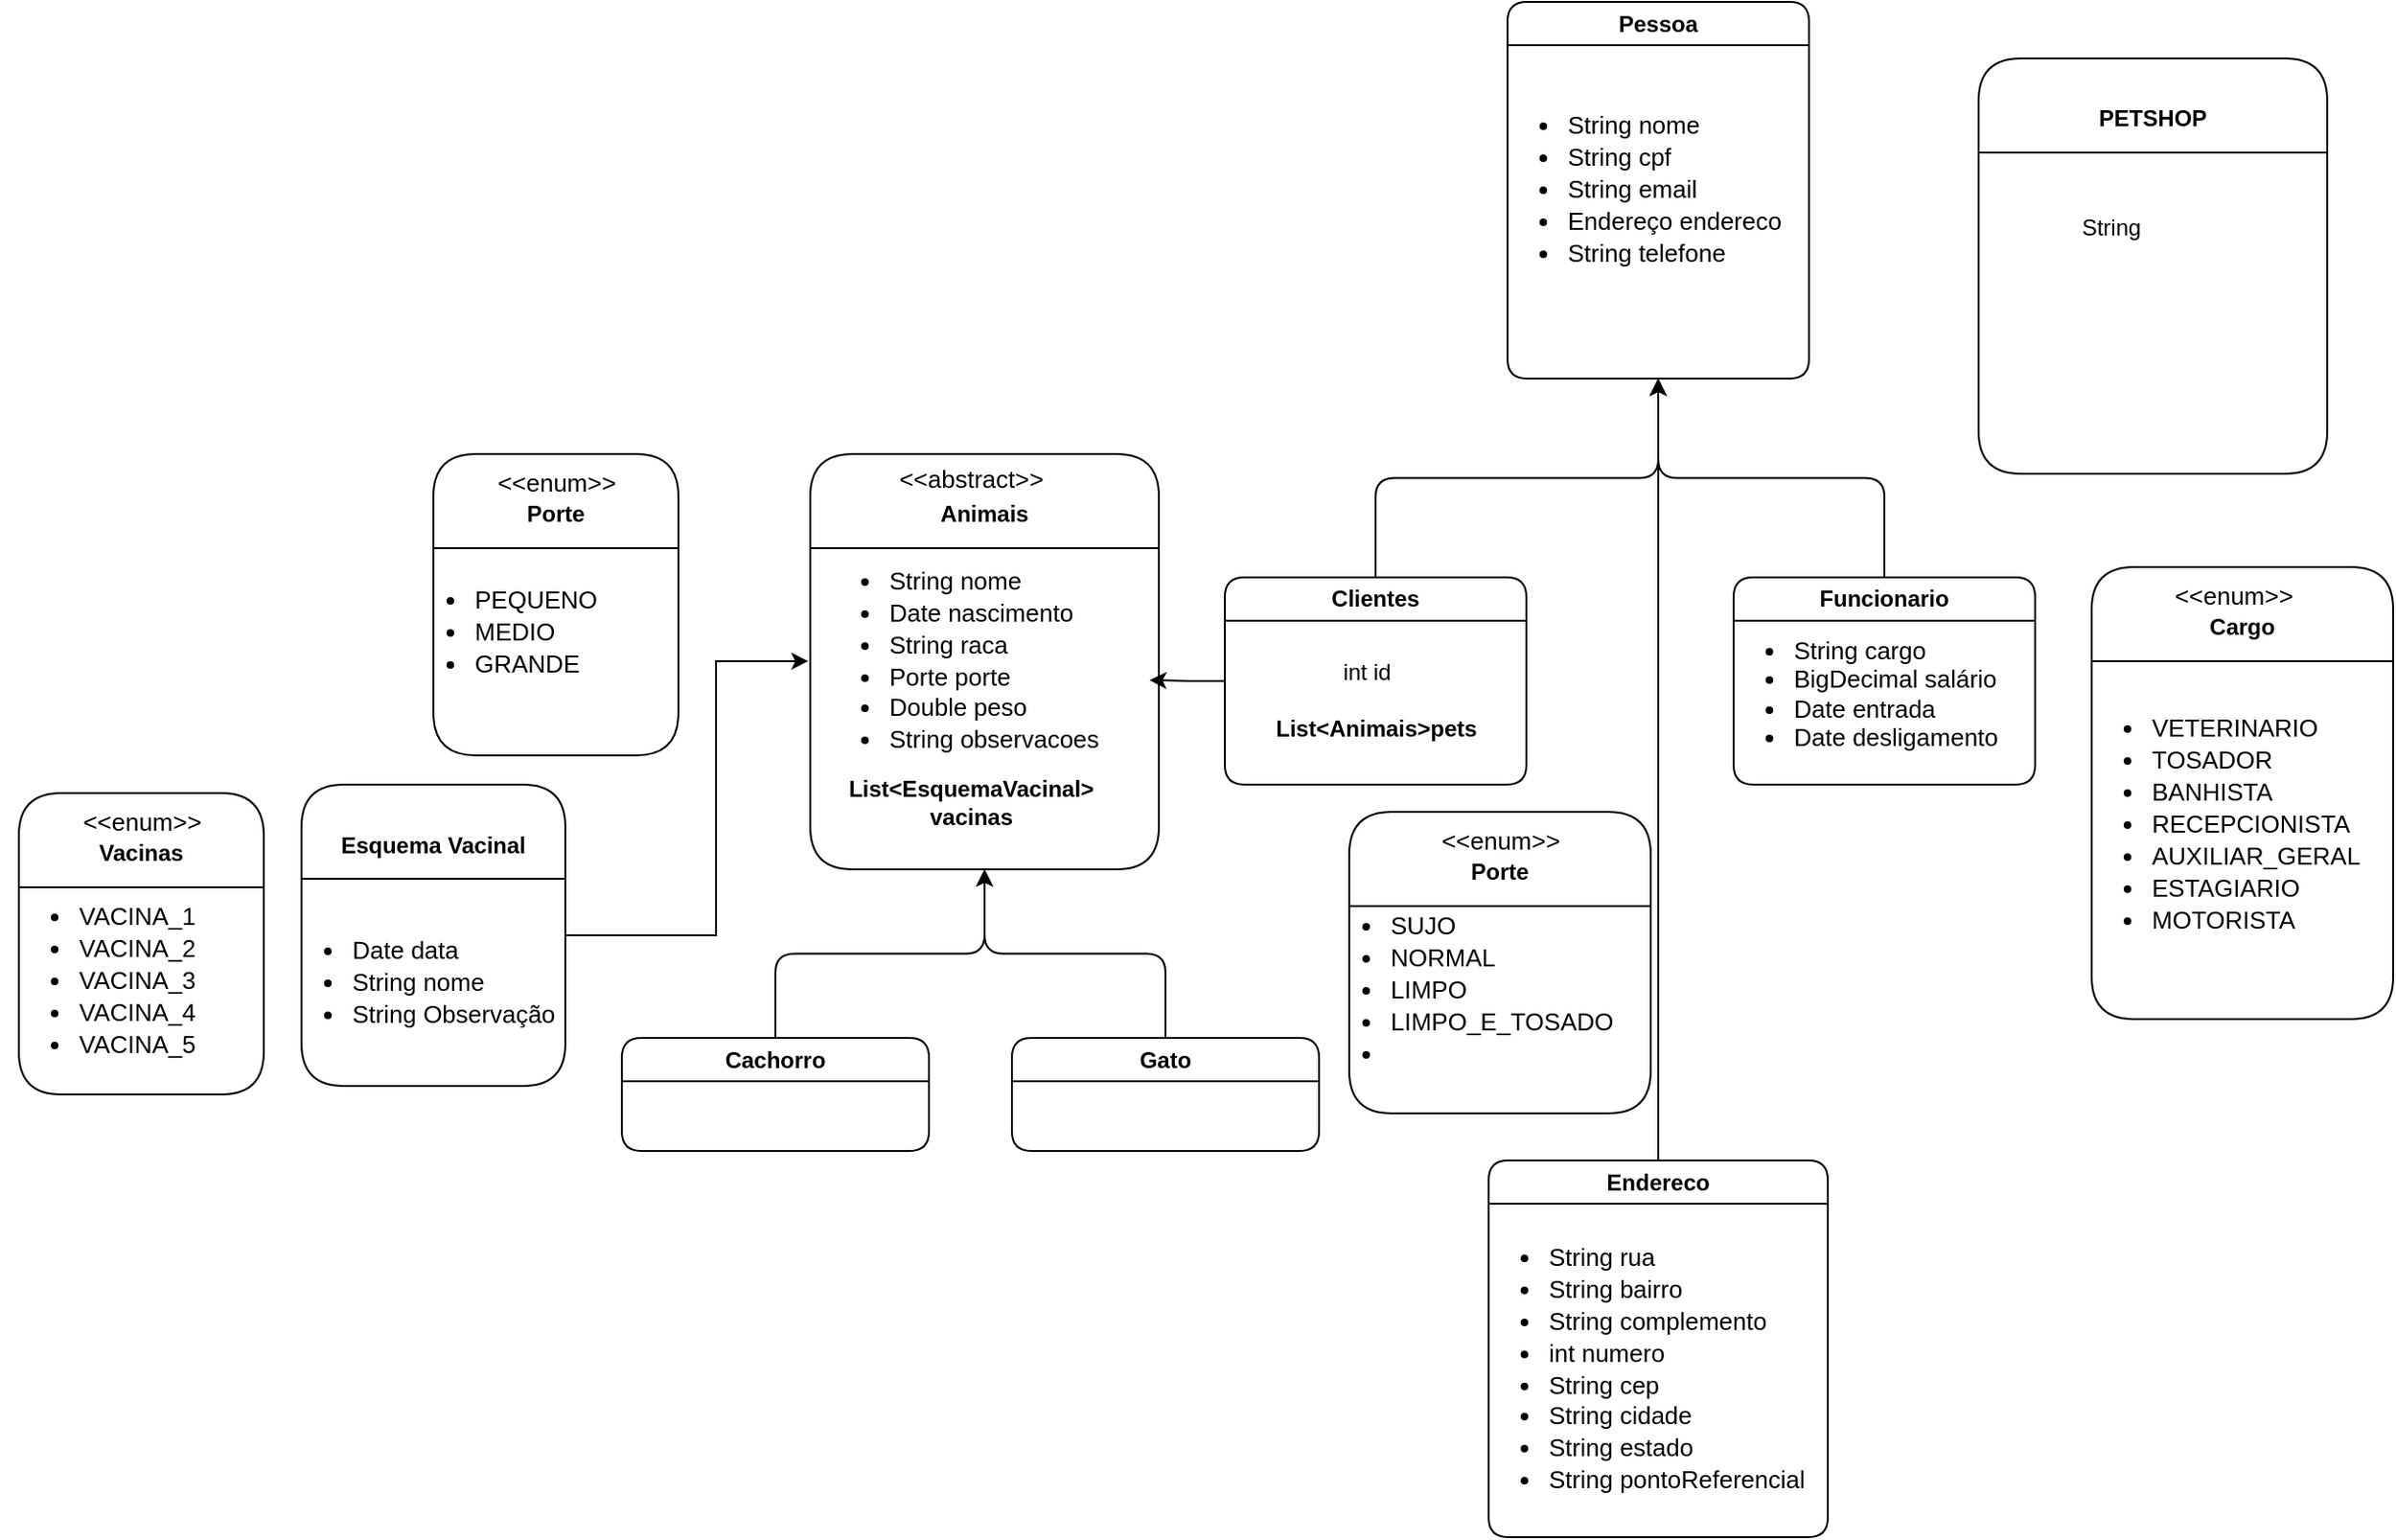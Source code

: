 <mxfile version="20.8.5" type="github">
  <diagram id="BwbueZTwrP3kuk7v8FJx" name="Página-1">
    <mxGraphModel dx="2547" dy="1177" grid="1" gridSize="10" guides="1" tooltips="1" connect="1" arrows="1" fold="1" page="1" pageScale="1" pageWidth="291" pageHeight="413" math="0" shadow="0">
      <root>
        <mxCell id="0" />
        <mxCell id="1" parent="0" />
        <mxCell id="epSY7fTq6KrpXsiW4jf5-40" style="edgeStyle=orthogonalEdgeStyle;rounded=1;orthogonalLoop=1;jettySize=auto;html=1;exitX=0.5;exitY=0;exitDx=0;exitDy=0;entryX=0.5;entryY=1;entryDx=0;entryDy=0;fontSize=13;" parent="1" source="epSY7fTq6KrpXsiW4jf5-2" target="epSY7fTq6KrpXsiW4jf5-34" edge="1">
          <mxGeometry relative="1" as="geometry" />
        </mxCell>
        <mxCell id="eqjV9MvIipvx3p0Wk4fj-17" style="edgeStyle=orthogonalEdgeStyle;rounded=0;orthogonalLoop=1;jettySize=auto;html=1;exitX=0;exitY=0.5;exitDx=0;exitDy=0;" edge="1" parent="1" source="epSY7fTq6KrpXsiW4jf5-2">
          <mxGeometry relative="1" as="geometry">
            <mxPoint x="-90" y="130" as="targetPoint" />
          </mxGeometry>
        </mxCell>
        <mxCell id="epSY7fTq6KrpXsiW4jf5-2" value="Clientes" style="swimlane;whiteSpace=wrap;html=1;rounded=1;" parent="1" vertex="1">
          <mxGeometry x="-50" y="75.5" width="160" height="110" as="geometry" />
        </mxCell>
        <mxCell id="epSY7fTq6KrpXsiW4jf5-4" value="List&amp;lt;Animais&amp;gt;pets" style="text;html=1;align=center;verticalAlign=middle;resizable=0;points=[];autosize=1;strokeColor=none;fillColor=none;fontStyle=1;rounded=1;" parent="epSY7fTq6KrpXsiW4jf5-2" vertex="1">
          <mxGeometry x="15" y="65" width="130" height="30" as="geometry" />
        </mxCell>
        <mxCell id="EgaVa4KAyTJcIK_QN-NM-4" value="int id" style="text;html=1;align=center;verticalAlign=middle;resizable=0;points=[];autosize=1;strokeColor=none;fillColor=none;" parent="epSY7fTq6KrpXsiW4jf5-2" vertex="1">
          <mxGeometry x="50" y="35" width="50" height="30" as="geometry" />
        </mxCell>
        <mxCell id="epSY7fTq6KrpXsiW4jf5-13" style="edgeStyle=orthogonalEdgeStyle;rounded=1;orthogonalLoop=1;jettySize=auto;html=1;exitX=0.5;exitY=0;exitDx=0;exitDy=0;fontSize=13;entryX=0.5;entryY=1;entryDx=0;entryDy=0;" parent="1" source="epSY7fTq6KrpXsiW4jf5-7" target="epSY7fTq6KrpXsiW4jf5-34" edge="1">
          <mxGeometry relative="1" as="geometry">
            <mxPoint x="205" y="280" as="targetPoint" />
          </mxGeometry>
        </mxCell>
        <mxCell id="epSY7fTq6KrpXsiW4jf5-7" value="Endereco" style="swimlane;whiteSpace=wrap;html=1;rounded=1;" parent="1" vertex="1">
          <mxGeometry x="90" y="385" width="180" height="200" as="geometry" />
        </mxCell>
        <mxCell id="epSY7fTq6KrpXsiW4jf5-9" value="&lt;ul style=&quot;font-size: 13px; line-height: 130%;&quot;&gt;&lt;li&gt;String rua&lt;/li&gt;&lt;li style=&quot;&quot;&gt;String bairro&lt;/li&gt;&lt;li style=&quot;&quot;&gt;&lt;span style=&quot;background-color: initial;&quot;&gt;String complemento&lt;/span&gt;&lt;br&gt;&lt;/li&gt;&lt;li&gt;int numero&lt;/li&gt;&lt;li&gt;String cep&lt;/li&gt;&lt;li&gt;String cidade&lt;/li&gt;&lt;li&gt;String estado&lt;/li&gt;&lt;li&gt;String pontoReferencial&lt;/li&gt;&lt;/ul&gt;" style="text;html=1;align=left;verticalAlign=middle;resizable=0;points=[];autosize=1;strokeColor=none;fillColor=none;rounded=1;" parent="epSY7fTq6KrpXsiW4jf5-7" vertex="1">
          <mxGeometry x="-10" y="26" width="200" height="170" as="geometry" />
        </mxCell>
        <mxCell id="epSY7fTq6KrpXsiW4jf5-14" value="Animais" style="swimlane;whiteSpace=wrap;html=1;rounded=1;startSize=50;spacingTop=13;" parent="1" vertex="1">
          <mxGeometry x="-270" y="10" width="185" height="220.5" as="geometry" />
        </mxCell>
        <mxCell id="epSY7fTq6KrpXsiW4jf5-16" value="&lt;ul style=&quot;font-size: 13px; line-height: 130%;&quot;&gt;&lt;li&gt;String nome&lt;/li&gt;&lt;li style=&quot;&quot;&gt;&lt;span style=&quot;background-color: initial;&quot;&gt;Date nascimento&lt;/span&gt;&lt;/li&gt;&lt;li style=&quot;&quot;&gt;&lt;span style=&quot;background-color: initial;&quot;&gt;String raca&lt;/span&gt;&lt;/li&gt;&lt;li style=&quot;&quot;&gt;Porte porte&lt;/li&gt;&lt;li style=&quot;&quot;&gt;Double peso&lt;/li&gt;&lt;li style=&quot;&quot;&gt;String observacoes&lt;/li&gt;&lt;/ul&gt;" style="text;html=1;align=left;verticalAlign=middle;resizable=0;points=[];autosize=1;strokeColor=none;fillColor=none;rounded=1;" parent="epSY7fTq6KrpXsiW4jf5-14" vertex="1">
          <mxGeometry y="40.25" width="170" height="140" as="geometry" />
        </mxCell>
        <mxCell id="epSY7fTq6KrpXsiW4jf5-33" value="&amp;lt;&amp;lt;abstract&amp;gt;&amp;gt;" style="text;html=1;align=center;verticalAlign=middle;resizable=0;points=[];autosize=1;strokeColor=none;fillColor=none;fontSize=13;" parent="epSY7fTq6KrpXsiW4jf5-14" vertex="1">
          <mxGeometry x="35" y="-2" width="100" height="30" as="geometry" />
        </mxCell>
        <mxCell id="eqjV9MvIipvx3p0Wk4fj-11" value="List&amp;lt;EsquemaVacinal&amp;gt;&lt;br&gt;vacinas" style="text;html=1;align=center;verticalAlign=middle;resizable=0;points=[];autosize=1;strokeColor=none;fillColor=none;fontStyle=1;rounded=1;" vertex="1" parent="epSY7fTq6KrpXsiW4jf5-14">
          <mxGeometry x="10" y="165" width="150" height="40" as="geometry" />
        </mxCell>
        <mxCell id="epSY7fTq6KrpXsiW4jf5-24" style="edgeStyle=orthogonalEdgeStyle;rounded=1;orthogonalLoop=1;jettySize=auto;html=1;exitX=0.5;exitY=0;exitDx=0;exitDy=0;entryX=0.5;entryY=1;entryDx=0;entryDy=0;fontSize=13;" parent="1" source="epSY7fTq6KrpXsiW4jf5-17" target="epSY7fTq6KrpXsiW4jf5-14" edge="1">
          <mxGeometry relative="1" as="geometry" />
        </mxCell>
        <mxCell id="epSY7fTq6KrpXsiW4jf5-17" value="Cachorro" style="swimlane;whiteSpace=wrap;html=1;rounded=1;" parent="1" vertex="1">
          <mxGeometry x="-370" y="320" width="163" height="60" as="geometry" />
        </mxCell>
        <mxCell id="epSY7fTq6KrpXsiW4jf5-25" style="edgeStyle=orthogonalEdgeStyle;rounded=1;orthogonalLoop=1;jettySize=auto;html=1;exitX=0.5;exitY=0;exitDx=0;exitDy=0;fontSize=13;entryX=0.5;entryY=1;entryDx=0;entryDy=0;" parent="1" source="epSY7fTq6KrpXsiW4jf5-20" target="epSY7fTq6KrpXsiW4jf5-14" edge="1">
          <mxGeometry relative="1" as="geometry">
            <mxPoint x="-200" y="280" as="targetPoint" />
          </mxGeometry>
        </mxCell>
        <mxCell id="epSY7fTq6KrpXsiW4jf5-20" value="Gato" style="swimlane;whiteSpace=wrap;html=1;rounded=1;" parent="1" vertex="1">
          <mxGeometry x="-163" y="320" width="163" height="60" as="geometry" />
        </mxCell>
        <mxCell id="epSY7fTq6KrpXsiW4jf5-27" value="Porte" style="swimlane;whiteSpace=wrap;html=1;rounded=1;startSize=50;spacingTop=14;" parent="1" vertex="1">
          <mxGeometry x="-470" y="10" width="130" height="160" as="geometry" />
        </mxCell>
        <mxCell id="epSY7fTq6KrpXsiW4jf5-29" value="&lt;ul style=&quot;font-size: 13px; line-height: 130%;&quot;&gt;&lt;li&gt;PEQUENO&lt;/li&gt;&lt;li&gt;MEDIO&lt;/li&gt;&lt;li&gt;GRANDE&lt;/li&gt;&lt;/ul&gt;" style="text;html=1;align=left;verticalAlign=middle;resizable=0;points=[];autosize=1;strokeColor=none;fillColor=none;rounded=1;labelBackgroundColor=none;spacing=2;rotation=0;" parent="epSY7fTq6KrpXsiW4jf5-27" vertex="1">
          <mxGeometry x="-20" y="50" width="130" height="90" as="geometry" />
        </mxCell>
        <mxCell id="epSY7fTq6KrpXsiW4jf5-32" value="&amp;lt;&amp;lt;enum&amp;gt;&amp;gt;" style="text;html=1;align=center;verticalAlign=middle;resizable=0;points=[];autosize=1;strokeColor=none;fillColor=none;fontSize=13;" parent="epSY7fTq6KrpXsiW4jf5-27" vertex="1">
          <mxGeometry x="20" width="90" height="30" as="geometry" />
        </mxCell>
        <mxCell id="epSY7fTq6KrpXsiW4jf5-34" value="Pessoa" style="swimlane;whiteSpace=wrap;html=1;rounded=1;" parent="1" vertex="1">
          <mxGeometry x="100" y="-230" width="160" height="200" as="geometry" />
        </mxCell>
        <mxCell id="epSY7fTq6KrpXsiW4jf5-36" value="&lt;ul style=&quot;font-size: 13px; line-height: 130%;&quot;&gt;&lt;li&gt;String nome&lt;/li&gt;&lt;li style=&quot;&quot;&gt;String cpf&lt;/li&gt;&lt;li style=&quot;&quot;&gt;String email&lt;/li&gt;&lt;li style=&quot;&quot;&gt;Endereço endereco&lt;/li&gt;&lt;li&gt;String telefone&lt;/li&gt;&lt;/ul&gt;" style="text;html=1;align=left;verticalAlign=middle;resizable=0;points=[];autosize=1;strokeColor=none;fillColor=none;rounded=1;" parent="epSY7fTq6KrpXsiW4jf5-34" vertex="1">
          <mxGeometry x="-10" y="40" width="180" height="120" as="geometry" />
        </mxCell>
        <mxCell id="epSY7fTq6KrpXsiW4jf5-41" style="edgeStyle=orthogonalEdgeStyle;rounded=1;orthogonalLoop=1;jettySize=auto;html=1;exitX=0.5;exitY=0;exitDx=0;exitDy=0;entryX=0.5;entryY=1;entryDx=0;entryDy=0;fontSize=13;" parent="1" source="epSY7fTq6KrpXsiW4jf5-38" target="epSY7fTq6KrpXsiW4jf5-34" edge="1">
          <mxGeometry relative="1" as="geometry" />
        </mxCell>
        <mxCell id="epSY7fTq6KrpXsiW4jf5-38" value="Funcionario" style="swimlane;whiteSpace=wrap;html=1;rounded=1;" parent="1" vertex="1">
          <mxGeometry x="220" y="75.5" width="160" height="110" as="geometry" />
        </mxCell>
        <mxCell id="epSY7fTq6KrpXsiW4jf5-42" value="&lt;ul&gt;&lt;li&gt;String cargo&lt;/li&gt;&lt;li&gt;BigDecimal salário&lt;/li&gt;&lt;li&gt;Date entrada&lt;/li&gt;&lt;li&gt;Date desligamento&lt;/li&gt;&lt;/ul&gt;" style="text;strokeColor=none;fillColor=none;html=1;whiteSpace=wrap;verticalAlign=middle;overflow=hidden;rounded=1;labelBackgroundColor=none;fontSize=13;" parent="epSY7fTq6KrpXsiW4jf5-38" vertex="1">
          <mxGeometry x="-10" y="15" width="160" height="80" as="geometry" />
        </mxCell>
        <mxCell id="EgaVa4KAyTJcIK_QN-NM-1" value="Cargo" style="swimlane;whiteSpace=wrap;html=1;rounded=1;startSize=50;spacingTop=14;" parent="1" vertex="1">
          <mxGeometry x="410" y="70" width="160" height="240" as="geometry" />
        </mxCell>
        <mxCell id="EgaVa4KAyTJcIK_QN-NM-2" value="&lt;ul style=&quot;font-size: 13px; line-height: 130%;&quot;&gt;&lt;li&gt;VETERINARIO&lt;/li&gt;&lt;li&gt;TOSADOR&lt;/li&gt;&lt;li&gt;BANHISTA&lt;/li&gt;&lt;li&gt;RECEPCIONISTA&lt;/li&gt;&lt;li&gt;AUXILIAR_GERAL&lt;/li&gt;&lt;li&gt;ESTAGIARIO&lt;/li&gt;&lt;li&gt;MOTORISTA&lt;/li&gt;&lt;/ul&gt;" style="text;html=1;align=left;verticalAlign=middle;resizable=0;points=[];autosize=1;strokeColor=none;fillColor=none;rounded=1;labelBackgroundColor=none;spacing=2;rotation=0;" parent="EgaVa4KAyTJcIK_QN-NM-1" vertex="1">
          <mxGeometry x="-10" y="57" width="170" height="160" as="geometry" />
        </mxCell>
        <mxCell id="EgaVa4KAyTJcIK_QN-NM-3" value="&amp;lt;&amp;lt;enum&amp;gt;&amp;gt;" style="text;html=1;align=center;verticalAlign=middle;resizable=0;points=[];autosize=1;strokeColor=none;fillColor=none;fontSize=13;" parent="EgaVa4KAyTJcIK_QN-NM-1" vertex="1">
          <mxGeometry x="30" width="90" height="30" as="geometry" />
        </mxCell>
        <mxCell id="eqjV9MvIipvx3p0Wk4fj-18" style="edgeStyle=orthogonalEdgeStyle;rounded=0;orthogonalLoop=1;jettySize=auto;html=1;exitX=1;exitY=0.5;exitDx=0;exitDy=0;entryX=-0.006;entryY=0.498;entryDx=0;entryDy=0;entryPerimeter=0;" edge="1" parent="1" source="eqjV9MvIipvx3p0Wk4fj-13" target="epSY7fTq6KrpXsiW4jf5-16">
          <mxGeometry relative="1" as="geometry">
            <Array as="points">
              <mxPoint x="-320" y="266" />
              <mxPoint x="-320" y="120" />
            </Array>
          </mxGeometry>
        </mxCell>
        <mxCell id="eqjV9MvIipvx3p0Wk4fj-13" value="Esquema Vacinal&lt;br&gt;" style="swimlane;whiteSpace=wrap;html=1;rounded=1;startSize=50;spacingTop=14;" vertex="1" parent="1">
          <mxGeometry x="-540" y="185.5" width="140" height="160" as="geometry" />
        </mxCell>
        <mxCell id="eqjV9MvIipvx3p0Wk4fj-14" value="&lt;ul style=&quot;font-size: 13px; line-height: 130%;&quot;&gt;&lt;li&gt;Date data&lt;/li&gt;&lt;li&gt;String nome&lt;/li&gt;&lt;li&gt;String Observação&lt;/li&gt;&lt;/ul&gt;" style="text;html=1;align=left;verticalAlign=middle;resizable=0;points=[];autosize=1;strokeColor=none;fillColor=none;rounded=1;labelBackgroundColor=none;spacing=2;rotation=0;" vertex="1" parent="eqjV9MvIipvx3p0Wk4fj-13">
          <mxGeometry x="-15" y="60" width="170" height="90" as="geometry" />
        </mxCell>
        <mxCell id="eqjV9MvIipvx3p0Wk4fj-19" value="Porte" style="swimlane;whiteSpace=wrap;html=1;rounded=1;startSize=50;spacingTop=14;" vertex="1" parent="1">
          <mxGeometry x="16" y="200" width="160" height="160" as="geometry" />
        </mxCell>
        <mxCell id="eqjV9MvIipvx3p0Wk4fj-20" value="&lt;ul style=&quot;font-size: 13px; line-height: 130%;&quot;&gt;&lt;li&gt;&lt;span style=&quot;background-color: initial;&quot;&gt;SUJO&lt;/span&gt;&lt;/li&gt;&lt;li&gt;&lt;span style=&quot;background-color: initial;&quot;&gt;NORMAL&lt;/span&gt;&lt;/li&gt;&lt;li&gt;&lt;span style=&quot;background-color: initial;&quot;&gt;LIMPO&lt;/span&gt;&lt;/li&gt;&lt;li&gt;&lt;span style=&quot;background-color: initial;&quot;&gt;LIMPO_E_TOSADO&lt;/span&gt;&lt;/li&gt;&lt;li&gt;&lt;br&gt;&lt;/li&gt;&lt;/ul&gt;" style="text;html=1;align=left;verticalAlign=middle;resizable=0;points=[];autosize=1;strokeColor=none;fillColor=none;rounded=1;labelBackgroundColor=none;spacing=2;rotation=0;" vertex="1" parent="eqjV9MvIipvx3p0Wk4fj-19">
          <mxGeometry x="-20" y="35" width="180" height="120" as="geometry" />
        </mxCell>
        <mxCell id="eqjV9MvIipvx3p0Wk4fj-21" value="&amp;lt;&amp;lt;enum&amp;gt;&amp;gt;" style="text;html=1;align=center;verticalAlign=middle;resizable=0;points=[];autosize=1;strokeColor=none;fillColor=none;fontSize=13;" vertex="1" parent="eqjV9MvIipvx3p0Wk4fj-19">
          <mxGeometry x="35" width="90" height="30" as="geometry" />
        </mxCell>
        <mxCell id="eqjV9MvIipvx3p0Wk4fj-22" value="PETSHOP" style="swimlane;whiteSpace=wrap;html=1;rounded=1;startSize=50;spacingTop=13;" vertex="1" parent="1">
          <mxGeometry x="350" y="-200" width="185" height="220.5" as="geometry" />
        </mxCell>
        <mxCell id="eqjV9MvIipvx3p0Wk4fj-26" value="String" style="text;html=1;align=center;verticalAlign=middle;resizable=0;points=[];autosize=1;strokeColor=none;fillColor=none;" vertex="1" parent="1">
          <mxGeometry x="395" y="-125" width="50" height="30" as="geometry" />
        </mxCell>
        <mxCell id="eqjV9MvIipvx3p0Wk4fj-29" value="Vacinas" style="swimlane;whiteSpace=wrap;html=1;rounded=1;startSize=50;spacingTop=14;" vertex="1" parent="1">
          <mxGeometry x="-690" y="190" width="130" height="160" as="geometry" />
        </mxCell>
        <mxCell id="eqjV9MvIipvx3p0Wk4fj-30" value="&lt;ul style=&quot;font-size: 13px; line-height: 130%;&quot;&gt;&lt;li&gt;&lt;span style=&quot;background-color: initial;&quot;&gt;VACINA_1&lt;/span&gt;&lt;/li&gt;&lt;li&gt;&lt;span style=&quot;background-color: initial;&quot;&gt;VACINA_2&lt;/span&gt;&lt;/li&gt;&lt;li&gt;&lt;span style=&quot;background-color: initial;&quot;&gt;VACINA_3&lt;/span&gt;&lt;/li&gt;&lt;li&gt;&lt;span style=&quot;background-color: initial;&quot;&gt;VACINA_4&lt;/span&gt;&lt;/li&gt;&lt;li&gt;&lt;span style=&quot;background-color: initial;&quot;&gt;VACINA_5&lt;/span&gt;&lt;/li&gt;&lt;/ul&gt;" style="text;html=1;align=left;verticalAlign=middle;resizable=0;points=[];autosize=1;strokeColor=none;fillColor=none;rounded=1;labelBackgroundColor=none;spacing=2;rotation=0;" vertex="1" parent="eqjV9MvIipvx3p0Wk4fj-29">
          <mxGeometry x="-10" y="40" width="130" height="120" as="geometry" />
        </mxCell>
        <mxCell id="eqjV9MvIipvx3p0Wk4fj-31" value="&amp;lt;&amp;lt;enum&amp;gt;&amp;gt;" style="text;html=1;align=center;verticalAlign=middle;resizable=0;points=[];autosize=1;strokeColor=none;fillColor=none;fontSize=13;" vertex="1" parent="eqjV9MvIipvx3p0Wk4fj-29">
          <mxGeometry x="20" width="90" height="30" as="geometry" />
        </mxCell>
      </root>
    </mxGraphModel>
  </diagram>
</mxfile>
